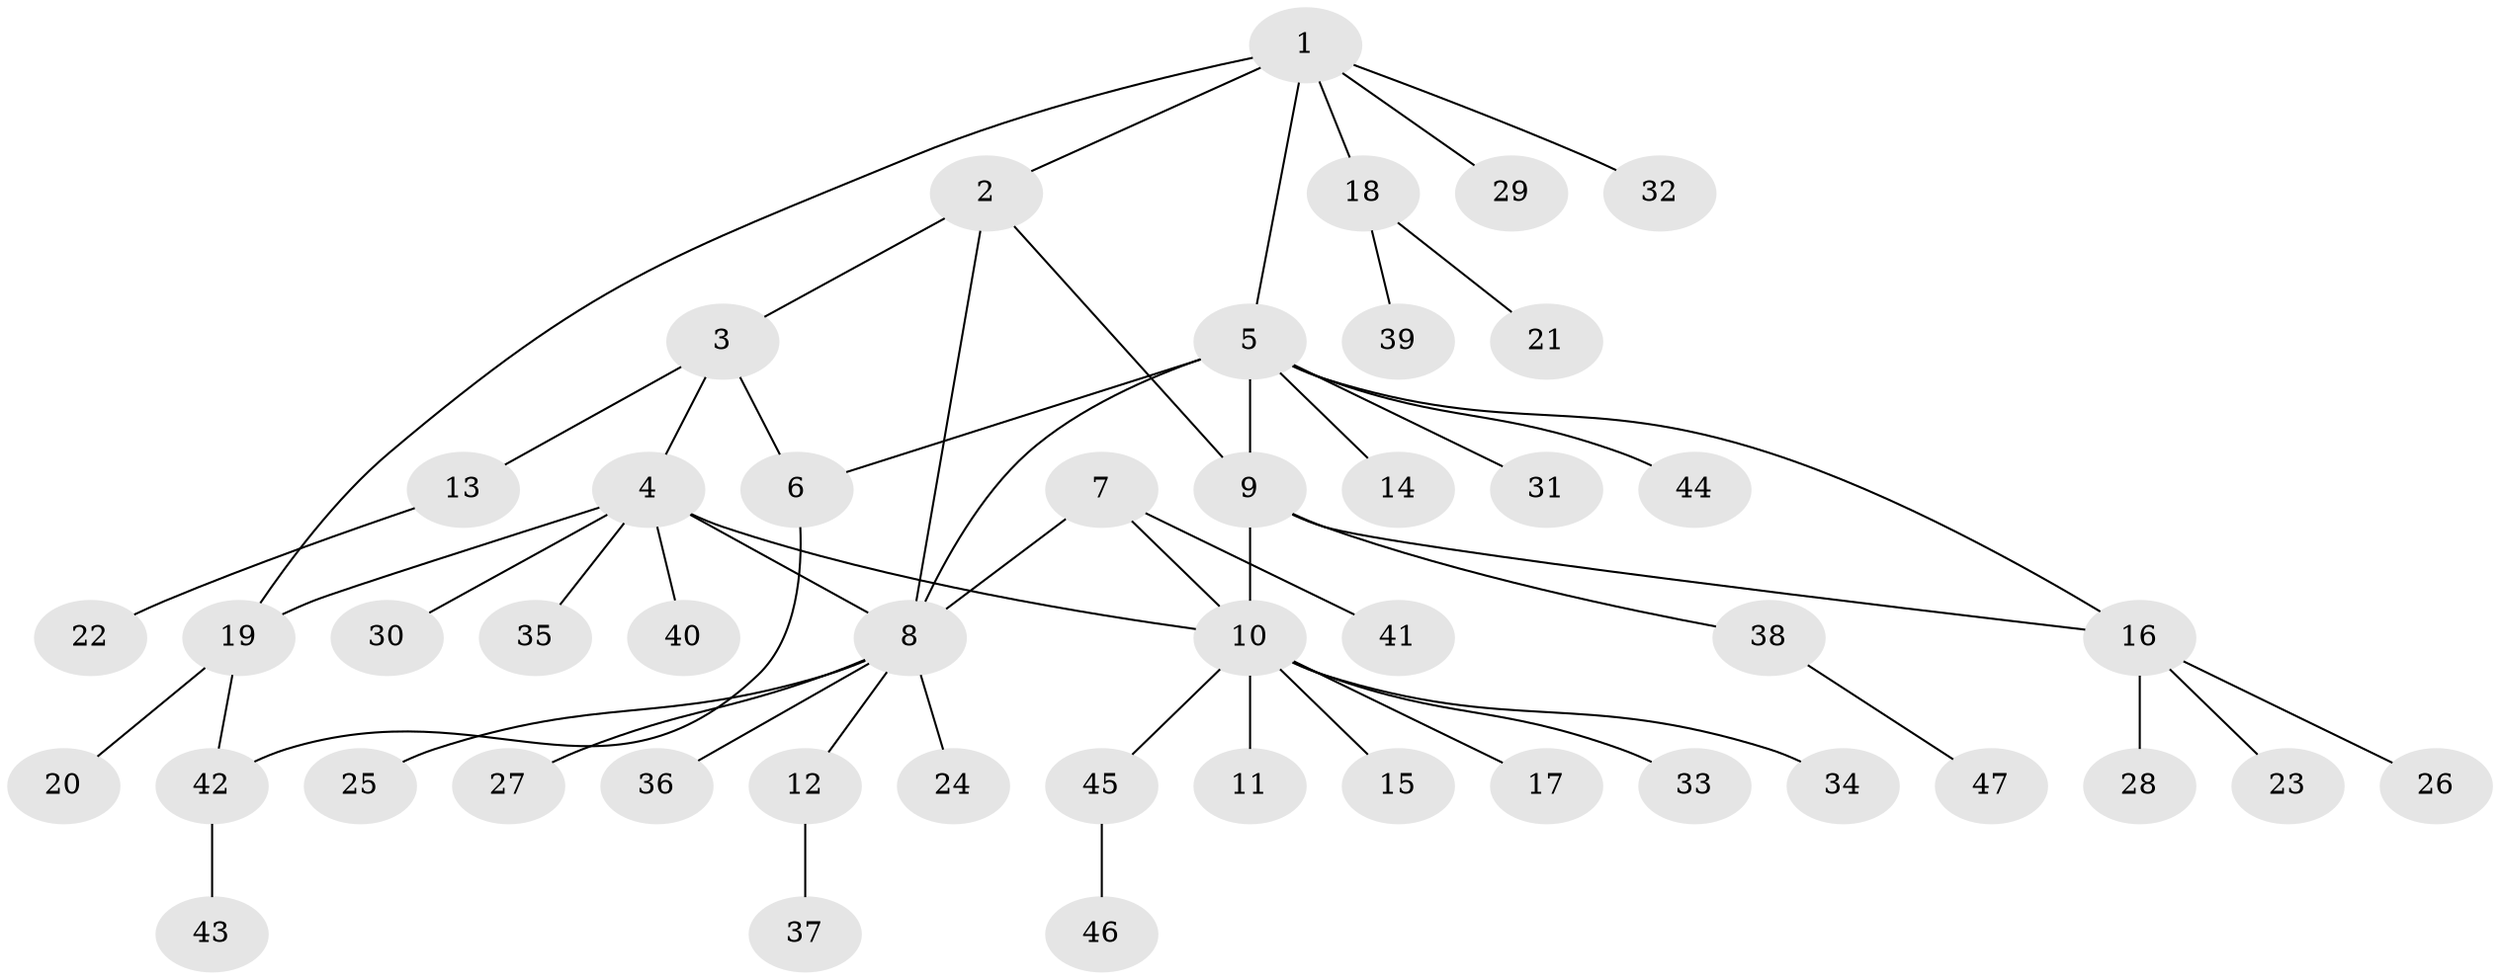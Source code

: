 // Generated by graph-tools (version 1.1) at 2025/50/03/09/25 03:50:39]
// undirected, 47 vertices, 55 edges
graph export_dot {
graph [start="1"]
  node [color=gray90,style=filled];
  1;
  2;
  3;
  4;
  5;
  6;
  7;
  8;
  9;
  10;
  11;
  12;
  13;
  14;
  15;
  16;
  17;
  18;
  19;
  20;
  21;
  22;
  23;
  24;
  25;
  26;
  27;
  28;
  29;
  30;
  31;
  32;
  33;
  34;
  35;
  36;
  37;
  38;
  39;
  40;
  41;
  42;
  43;
  44;
  45;
  46;
  47;
  1 -- 2;
  1 -- 5;
  1 -- 18;
  1 -- 19;
  1 -- 29;
  1 -- 32;
  2 -- 3;
  2 -- 8;
  2 -- 9;
  3 -- 4;
  3 -- 6;
  3 -- 13;
  4 -- 8;
  4 -- 10;
  4 -- 19;
  4 -- 30;
  4 -- 35;
  4 -- 40;
  5 -- 6;
  5 -- 8;
  5 -- 9;
  5 -- 14;
  5 -- 16;
  5 -- 31;
  5 -- 44;
  6 -- 42;
  7 -- 8;
  7 -- 10;
  7 -- 41;
  8 -- 12;
  8 -- 24;
  8 -- 25;
  8 -- 27;
  8 -- 36;
  9 -- 10;
  9 -- 16;
  9 -- 38;
  10 -- 11;
  10 -- 15;
  10 -- 17;
  10 -- 33;
  10 -- 34;
  10 -- 45;
  12 -- 37;
  13 -- 22;
  16 -- 23;
  16 -- 26;
  16 -- 28;
  18 -- 21;
  18 -- 39;
  19 -- 20;
  19 -- 42;
  38 -- 47;
  42 -- 43;
  45 -- 46;
}
